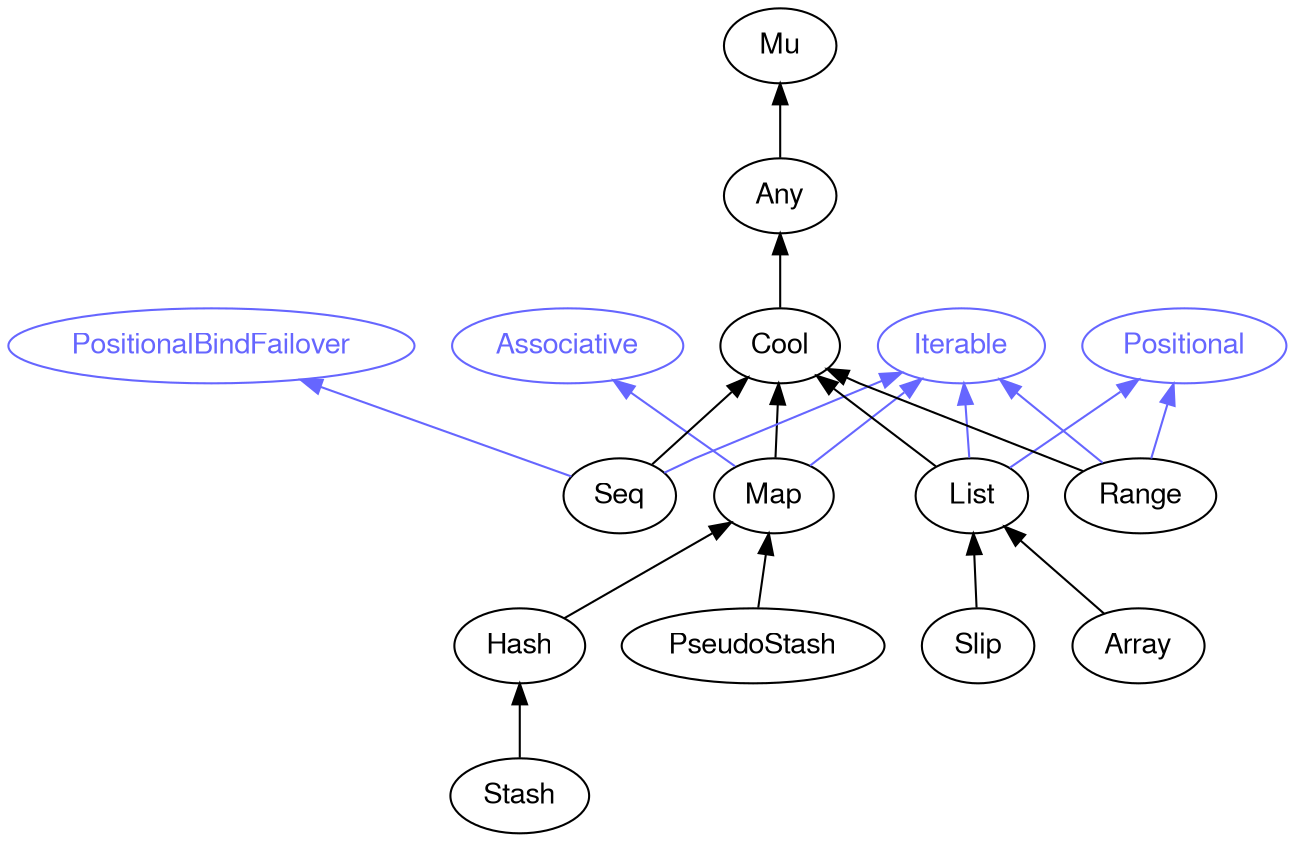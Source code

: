digraph "perl6-type-graph" {
    rankdir=BT;
    splines=polyline;
    overlap=false; 
    // Types
    "Iterable" [color="#6666FF", fontcolor="#6666FF", href="/type/Iterable", fontname="FreeSans"];
    "Mu" [color="#000000", fontcolor="#000000", href="/type/Mu", fontname="FreeSans"];
    "Any" [color="#000000", fontcolor="#000000", href="/type/Any", fontname="FreeSans"];
    "Cool" [color="#000000", fontcolor="#000000", href="/type/Cool", fontname="FreeSans"];
    "Associative" [color="#6666FF", fontcolor="#6666FF", href="/type/Associative", fontname="FreeSans"];
    "Map" [color="#000000", fontcolor="#000000", href="/type/Map", fontname="FreeSans"];
    "PositionalBindFailover" [color="#6666FF", fontcolor="#6666FF", href="/type/PositionalBindFailover", fontname="FreeSans"];
    "Seq" [color="#000000", fontcolor="#000000", href="/type/Seq", fontname="FreeSans"];
    "Positional" [color="#6666FF", fontcolor="#6666FF", href="/type/Positional", fontname="FreeSans"];
    "List" [color="#000000", fontcolor="#000000", href="/type/List", fontname="FreeSans"];
    "Range" [color="#000000", fontcolor="#000000", href="/type/Range", fontname="FreeSans"];
    "Hash" [color="#000000", fontcolor="#000000", href="/type/Hash", fontname="FreeSans"];
    "PseudoStash" [color="#000000", fontcolor="#000000", href="/type/PseudoStash", fontname="FreeSans"];
    "Slip" [color="#000000", fontcolor="#000000", href="/type/Slip", fontname="FreeSans"];
    "Array" [color="#000000", fontcolor="#000000", href="/type/Array", fontname="FreeSans"];
    "Stash" [color="#000000", fontcolor="#000000", href="/type/Stash", fontname="FreeSans"];

    // Superclasses
    "Any" -> "Mu" [color="#000000"];
    "Cool" -> "Any" [color="#000000"];
    "Map" -> "Cool" [color="#000000"];
    "Seq" -> "Cool" [color="#000000"];
    "List" -> "Cool" [color="#000000"];
    "Range" -> "Cool" [color="#000000"];
    "Hash" -> "Map" [color="#000000"];
    "PseudoStash" -> "Map" [color="#000000"];
    "Slip" -> "List" [color="#000000"];
    "Array" -> "List" [color="#000000"];
    "Stash" -> "Hash" [color="#000000"];

    // Roles
    "Map" -> "Iterable" [color="#6666FF"];
    "Map" -> "Associative" [color="#6666FF"];
    "Seq" -> "Iterable" [color="#6666FF"];
    "Seq" -> "PositionalBindFailover" [color="#6666FF"];
    "List" -> "Positional" [color="#6666FF"];
    "List" -> "Iterable" [color="#6666FF"];
    "Range" -> "Positional" [color="#6666FF"];
    "Range" -> "Iterable" [color="#6666FF"];
}
